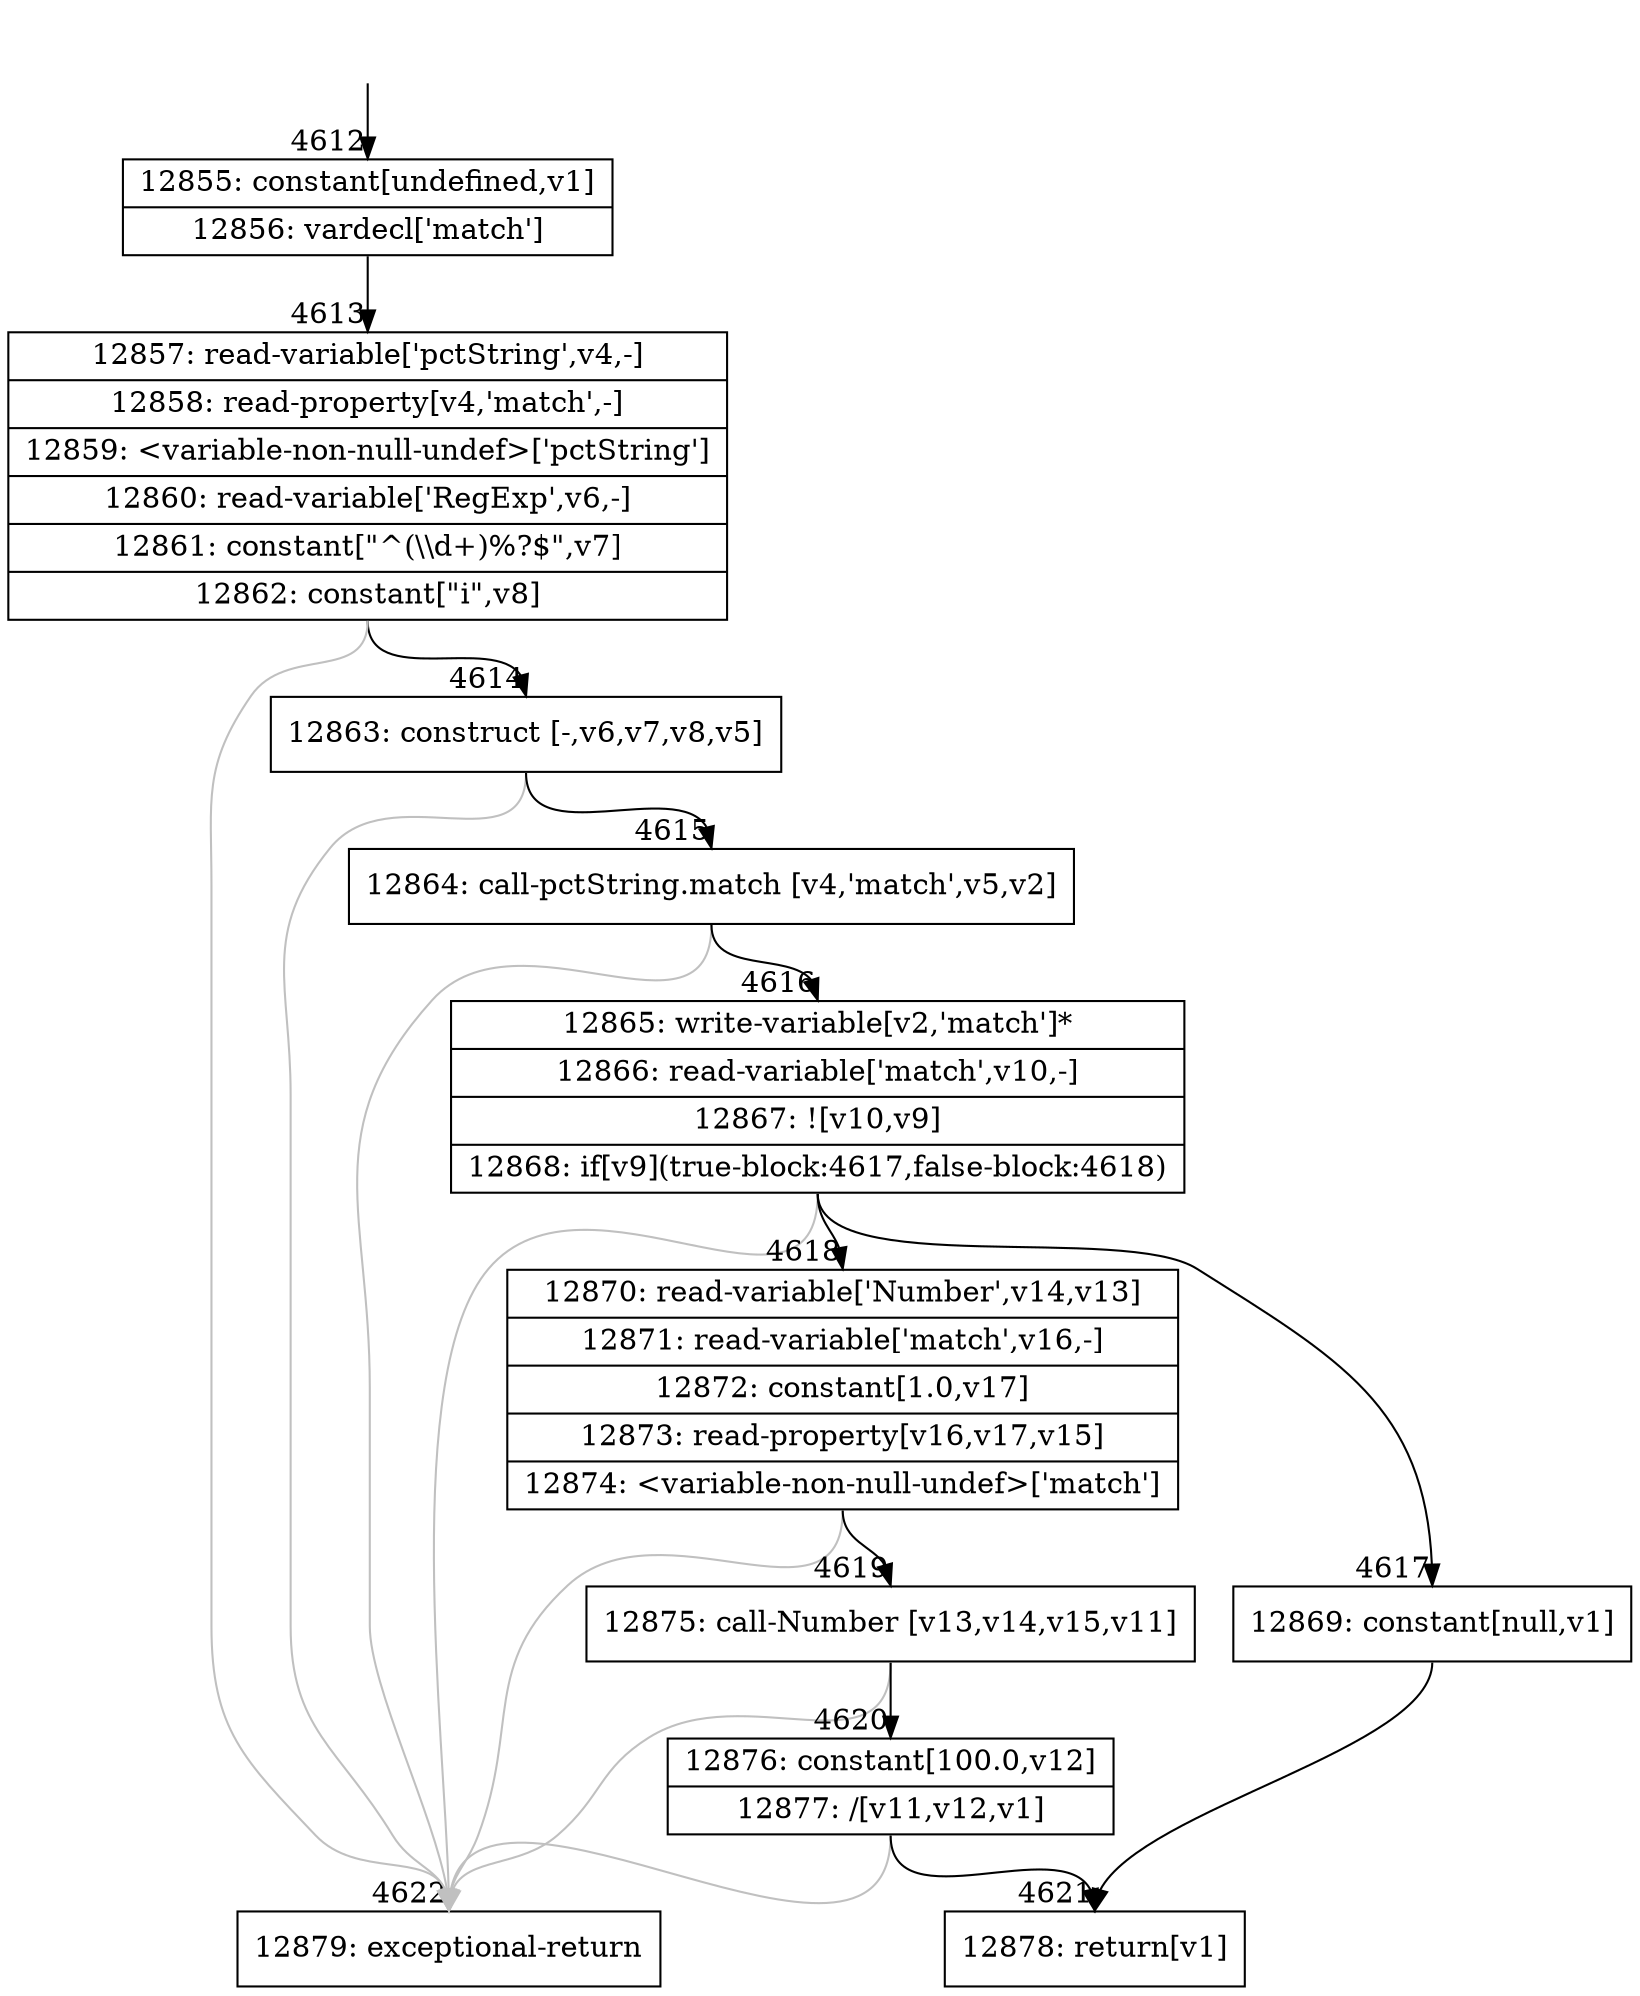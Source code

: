 digraph {
rankdir="TD"
BB_entry370[shape=none,label=""];
BB_entry370 -> BB4612 [tailport=s, headport=n, headlabel="    4612"]
BB4612 [shape=record label="{12855: constant[undefined,v1]|12856: vardecl['match']}" ] 
BB4612 -> BB4613 [tailport=s, headport=n, headlabel="      4613"]
BB4613 [shape=record label="{12857: read-variable['pctString',v4,-]|12858: read-property[v4,'match',-]|12859: \<variable-non-null-undef\>['pctString']|12860: read-variable['RegExp',v6,-]|12861: constant[\"^(\\\\d+)%?$\",v7]|12862: constant[\"i\",v8]}" ] 
BB4613 -> BB4614 [tailport=s, headport=n, headlabel="      4614"]
BB4613 -> BB4622 [tailport=s, headport=n, color=gray, headlabel="      4622"]
BB4614 [shape=record label="{12863: construct [-,v6,v7,v8,v5]}" ] 
BB4614 -> BB4615 [tailport=s, headport=n, headlabel="      4615"]
BB4614 -> BB4622 [tailport=s, headport=n, color=gray]
BB4615 [shape=record label="{12864: call-pctString.match [v4,'match',v5,v2]}" ] 
BB4615 -> BB4616 [tailport=s, headport=n, headlabel="      4616"]
BB4615 -> BB4622 [tailport=s, headport=n, color=gray]
BB4616 [shape=record label="{12865: write-variable[v2,'match']*|12866: read-variable['match',v10,-]|12867: ![v10,v9]|12868: if[v9](true-block:4617,false-block:4618)}" ] 
BB4616 -> BB4617 [tailport=s, headport=n, headlabel="      4617"]
BB4616 -> BB4618 [tailport=s, headport=n, headlabel="      4618"]
BB4616 -> BB4622 [tailport=s, headport=n, color=gray]
BB4617 [shape=record label="{12869: constant[null,v1]}" ] 
BB4617 -> BB4621 [tailport=s, headport=n, headlabel="      4621"]
BB4618 [shape=record label="{12870: read-variable['Number',v14,v13]|12871: read-variable['match',v16,-]|12872: constant[1.0,v17]|12873: read-property[v16,v17,v15]|12874: \<variable-non-null-undef\>['match']}" ] 
BB4618 -> BB4619 [tailport=s, headport=n, headlabel="      4619"]
BB4618 -> BB4622 [tailport=s, headport=n, color=gray]
BB4619 [shape=record label="{12875: call-Number [v13,v14,v15,v11]}" ] 
BB4619 -> BB4620 [tailport=s, headport=n, headlabel="      4620"]
BB4619 -> BB4622 [tailport=s, headport=n, color=gray]
BB4620 [shape=record label="{12876: constant[100.0,v12]|12877: /[v11,v12,v1]}" ] 
BB4620 -> BB4621 [tailport=s, headport=n]
BB4620 -> BB4622 [tailport=s, headport=n, color=gray]
BB4621 [shape=record label="{12878: return[v1]}" ] 
BB4622 [shape=record label="{12879: exceptional-return}" ] 
//#$~ 3487
}

